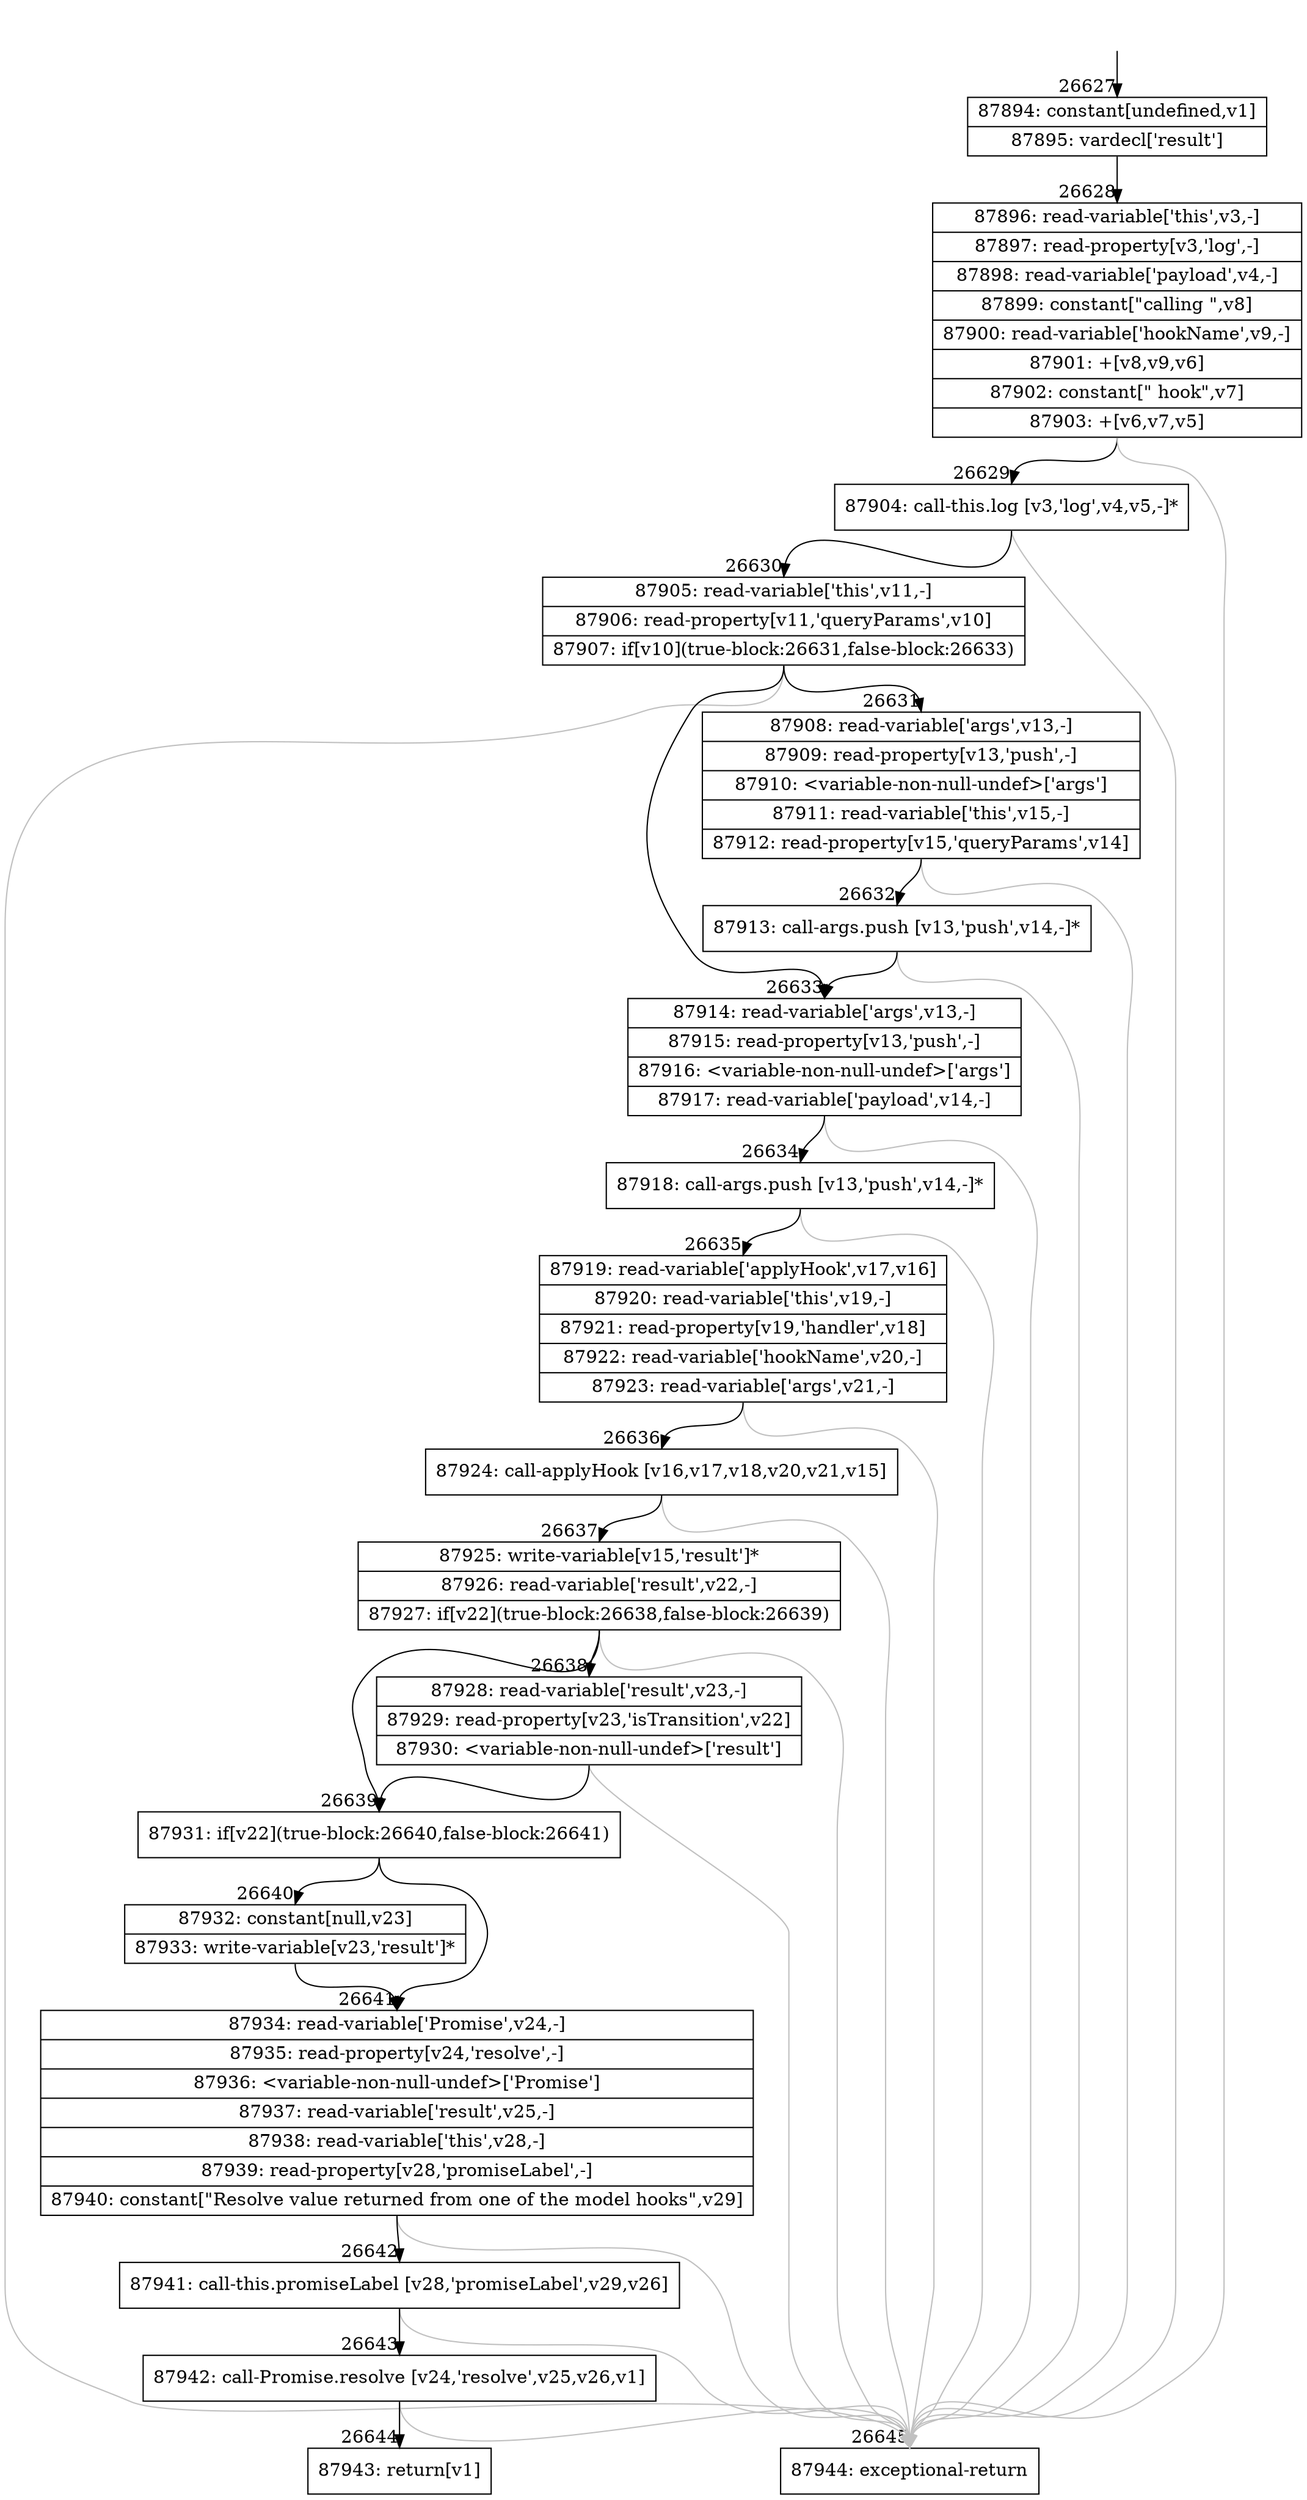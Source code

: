 digraph {
rankdir="TD"
BB_entry2332[shape=none,label=""];
BB_entry2332 -> BB26627 [tailport=s, headport=n, headlabel="    26627"]
BB26627 [shape=record label="{87894: constant[undefined,v1]|87895: vardecl['result']}" ] 
BB26627 -> BB26628 [tailport=s, headport=n, headlabel="      26628"]
BB26628 [shape=record label="{87896: read-variable['this',v3,-]|87897: read-property[v3,'log',-]|87898: read-variable['payload',v4,-]|87899: constant[\"calling \",v8]|87900: read-variable['hookName',v9,-]|87901: +[v8,v9,v6]|87902: constant[\" hook\",v7]|87903: +[v6,v7,v5]}" ] 
BB26628 -> BB26629 [tailport=s, headport=n, headlabel="      26629"]
BB26628 -> BB26645 [tailport=s, headport=n, color=gray, headlabel="      26645"]
BB26629 [shape=record label="{87904: call-this.log [v3,'log',v4,v5,-]*}" ] 
BB26629 -> BB26630 [tailport=s, headport=n, headlabel="      26630"]
BB26629 -> BB26645 [tailport=s, headport=n, color=gray]
BB26630 [shape=record label="{87905: read-variable['this',v11,-]|87906: read-property[v11,'queryParams',v10]|87907: if[v10](true-block:26631,false-block:26633)}" ] 
BB26630 -> BB26631 [tailport=s, headport=n, headlabel="      26631"]
BB26630 -> BB26633 [tailport=s, headport=n, headlabel="      26633"]
BB26630 -> BB26645 [tailport=s, headport=n, color=gray]
BB26631 [shape=record label="{87908: read-variable['args',v13,-]|87909: read-property[v13,'push',-]|87910: \<variable-non-null-undef\>['args']|87911: read-variable['this',v15,-]|87912: read-property[v15,'queryParams',v14]}" ] 
BB26631 -> BB26632 [tailport=s, headport=n, headlabel="      26632"]
BB26631 -> BB26645 [tailport=s, headport=n, color=gray]
BB26632 [shape=record label="{87913: call-args.push [v13,'push',v14,-]*}" ] 
BB26632 -> BB26633 [tailport=s, headport=n]
BB26632 -> BB26645 [tailport=s, headport=n, color=gray]
BB26633 [shape=record label="{87914: read-variable['args',v13,-]|87915: read-property[v13,'push',-]|87916: \<variable-non-null-undef\>['args']|87917: read-variable['payload',v14,-]}" ] 
BB26633 -> BB26634 [tailport=s, headport=n, headlabel="      26634"]
BB26633 -> BB26645 [tailport=s, headport=n, color=gray]
BB26634 [shape=record label="{87918: call-args.push [v13,'push',v14,-]*}" ] 
BB26634 -> BB26635 [tailport=s, headport=n, headlabel="      26635"]
BB26634 -> BB26645 [tailport=s, headport=n, color=gray]
BB26635 [shape=record label="{87919: read-variable['applyHook',v17,v16]|87920: read-variable['this',v19,-]|87921: read-property[v19,'handler',v18]|87922: read-variable['hookName',v20,-]|87923: read-variable['args',v21,-]}" ] 
BB26635 -> BB26636 [tailport=s, headport=n, headlabel="      26636"]
BB26635 -> BB26645 [tailport=s, headport=n, color=gray]
BB26636 [shape=record label="{87924: call-applyHook [v16,v17,v18,v20,v21,v15]}" ] 
BB26636 -> BB26637 [tailport=s, headport=n, headlabel="      26637"]
BB26636 -> BB26645 [tailport=s, headport=n, color=gray]
BB26637 [shape=record label="{87925: write-variable[v15,'result']*|87926: read-variable['result',v22,-]|87927: if[v22](true-block:26638,false-block:26639)}" ] 
BB26637 -> BB26639 [tailport=s, headport=n, headlabel="      26639"]
BB26637 -> BB26638 [tailport=s, headport=n, headlabel="      26638"]
BB26637 -> BB26645 [tailport=s, headport=n, color=gray]
BB26638 [shape=record label="{87928: read-variable['result',v23,-]|87929: read-property[v23,'isTransition',v22]|87930: \<variable-non-null-undef\>['result']}" ] 
BB26638 -> BB26639 [tailport=s, headport=n]
BB26638 -> BB26645 [tailport=s, headport=n, color=gray]
BB26639 [shape=record label="{87931: if[v22](true-block:26640,false-block:26641)}" ] 
BB26639 -> BB26640 [tailport=s, headport=n, headlabel="      26640"]
BB26639 -> BB26641 [tailport=s, headport=n, headlabel="      26641"]
BB26640 [shape=record label="{87932: constant[null,v23]|87933: write-variable[v23,'result']*}" ] 
BB26640 -> BB26641 [tailport=s, headport=n]
BB26641 [shape=record label="{87934: read-variable['Promise',v24,-]|87935: read-property[v24,'resolve',-]|87936: \<variable-non-null-undef\>['Promise']|87937: read-variable['result',v25,-]|87938: read-variable['this',v28,-]|87939: read-property[v28,'promiseLabel',-]|87940: constant[\"Resolve value returned from one of the model hooks\",v29]}" ] 
BB26641 -> BB26642 [tailport=s, headport=n, headlabel="      26642"]
BB26641 -> BB26645 [tailport=s, headport=n, color=gray]
BB26642 [shape=record label="{87941: call-this.promiseLabel [v28,'promiseLabel',v29,v26]}" ] 
BB26642 -> BB26643 [tailport=s, headport=n, headlabel="      26643"]
BB26642 -> BB26645 [tailport=s, headport=n, color=gray]
BB26643 [shape=record label="{87942: call-Promise.resolve [v24,'resolve',v25,v26,v1]}" ] 
BB26643 -> BB26644 [tailport=s, headport=n, headlabel="      26644"]
BB26643 -> BB26645 [tailport=s, headport=n, color=gray]
BB26644 [shape=record label="{87943: return[v1]}" ] 
BB26645 [shape=record label="{87944: exceptional-return}" ] 
//#$~ 48244
}

